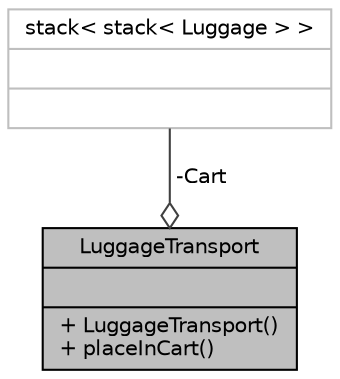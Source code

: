 digraph "LuggageTransport"
{
 // LATEX_PDF_SIZE
  bgcolor="transparent";
  edge [fontname="Helvetica",fontsize="10",labelfontname="Helvetica",labelfontsize="10"];
  node [fontname="Helvetica",fontsize="10",shape=record];
  Node1 [label="{LuggageTransport\n||+ LuggageTransport()\l+ placeInCart()\l}",height=0.2,width=0.4,color="black", fillcolor="grey75", style="filled", fontcolor="black",tooltip=" "];
  Node2 -> Node1 [color="grey25",fontsize="10",style="solid",label=" -Cart" ,arrowhead="odiamond"];
  Node2 [label="{stack\< stack\< Luggage \> \>\n||}",height=0.2,width=0.4,color="grey75",tooltip=" "];
}

